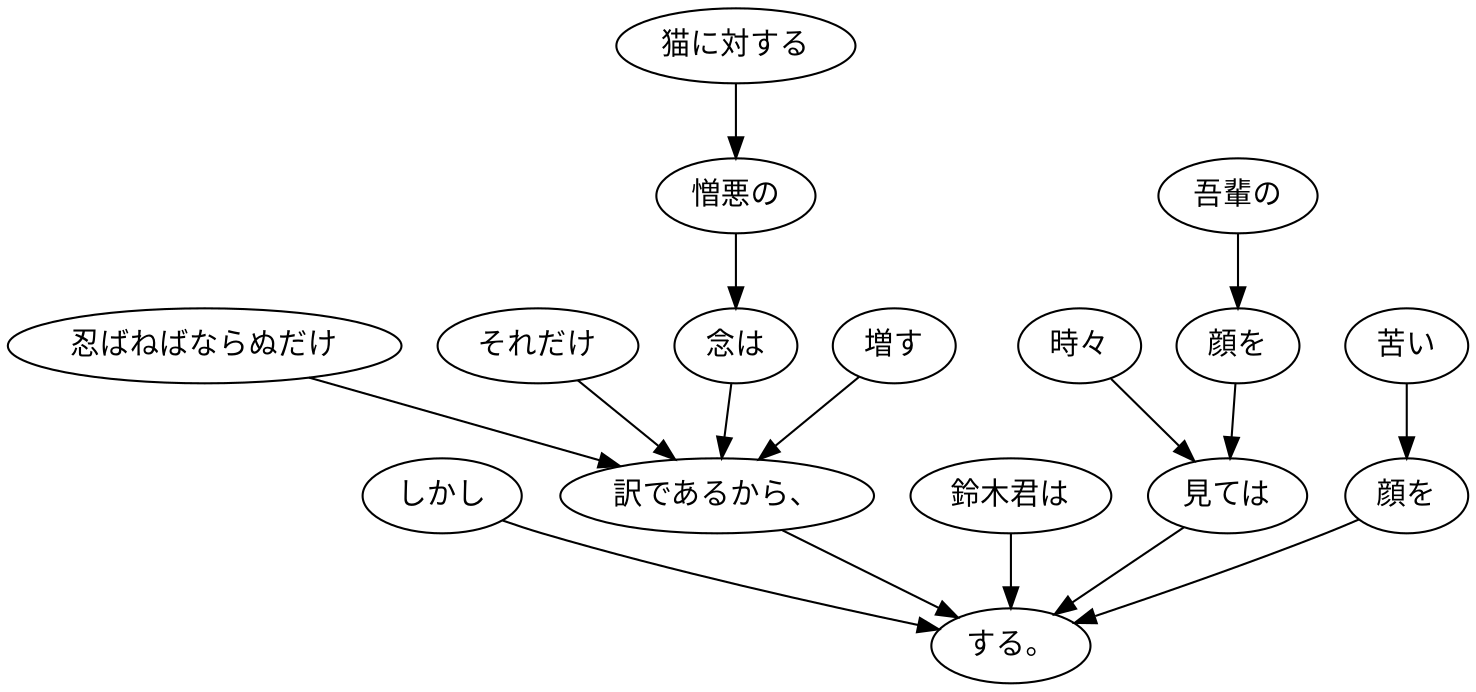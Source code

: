 digraph graph2300 {
	node0 [label="しかし"];
	node1 [label="忍ばねばならぬだけ"];
	node2 [label="それだけ"];
	node3 [label="猫に対する"];
	node4 [label="憎悪の"];
	node5 [label="念は"];
	node6 [label="増す"];
	node7 [label="訳であるから、"];
	node8 [label="鈴木君は"];
	node9 [label="時々"];
	node10 [label="吾輩の"];
	node11 [label="顔を"];
	node12 [label="見ては"];
	node13 [label="苦い"];
	node14 [label="顔を"];
	node15 [label="する。"];
	node0 -> node15;
	node1 -> node7;
	node2 -> node7;
	node3 -> node4;
	node4 -> node5;
	node5 -> node7;
	node6 -> node7;
	node7 -> node15;
	node8 -> node15;
	node9 -> node12;
	node10 -> node11;
	node11 -> node12;
	node12 -> node15;
	node13 -> node14;
	node14 -> node15;
}
